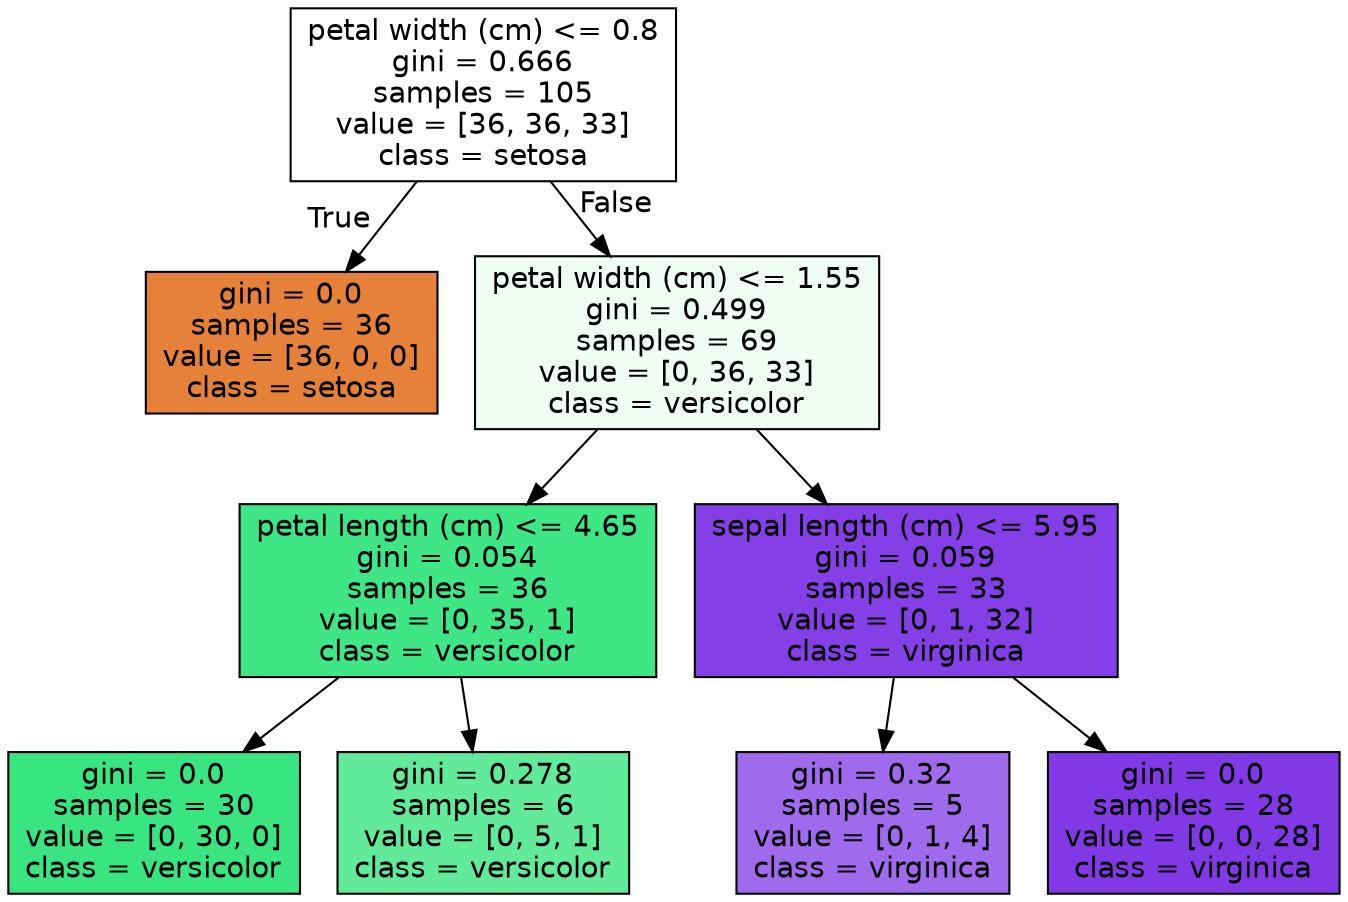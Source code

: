 digraph Tree {
node [shape=box, style="filled", color="black", fontname="helvetica"] ;
edge [fontname="helvetica"] ;
0 [label="petal width (cm) <= 0.8\ngini = 0.666\nsamples = 105\nvalue = [36, 36, 33]\nclass = setosa", fillcolor="#ffffff"] ;
1 [label="gini = 0.0\nsamples = 36\nvalue = [36, 0, 0]\nclass = setosa", fillcolor="#e58139"] ;
0 -> 1 [labeldistance=2.5, labelangle=45, headlabel="True"] ;
2 [label="petal width (cm) <= 1.55\ngini = 0.499\nsamples = 69\nvalue = [0, 36, 33]\nclass = versicolor", fillcolor="#effdf5"] ;
0 -> 2 [labeldistance=2.5, labelangle=-45, headlabel="False"] ;
3 [label="petal length (cm) <= 4.65\ngini = 0.054\nsamples = 36\nvalue = [0, 35, 1]\nclass = versicolor", fillcolor="#3fe685"] ;
2 -> 3 ;
4 [label="gini = 0.0\nsamples = 30\nvalue = [0, 30, 0]\nclass = versicolor", fillcolor="#39e581"] ;
3 -> 4 ;
5 [label="gini = 0.278\nsamples = 6\nvalue = [0, 5, 1]\nclass = versicolor", fillcolor="#61ea9a"] ;
3 -> 5 ;
6 [label="sepal length (cm) <= 5.95\ngini = 0.059\nsamples = 33\nvalue = [0, 1, 32]\nclass = virginica", fillcolor="#853fe6"] ;
2 -> 6 ;
7 [label="gini = 0.32\nsamples = 5\nvalue = [0, 1, 4]\nclass = virginica", fillcolor="#a06aec"] ;
6 -> 7 ;
8 [label="gini = 0.0\nsamples = 28\nvalue = [0, 0, 28]\nclass = virginica", fillcolor="#8139e5"] ;
6 -> 8 ;
}